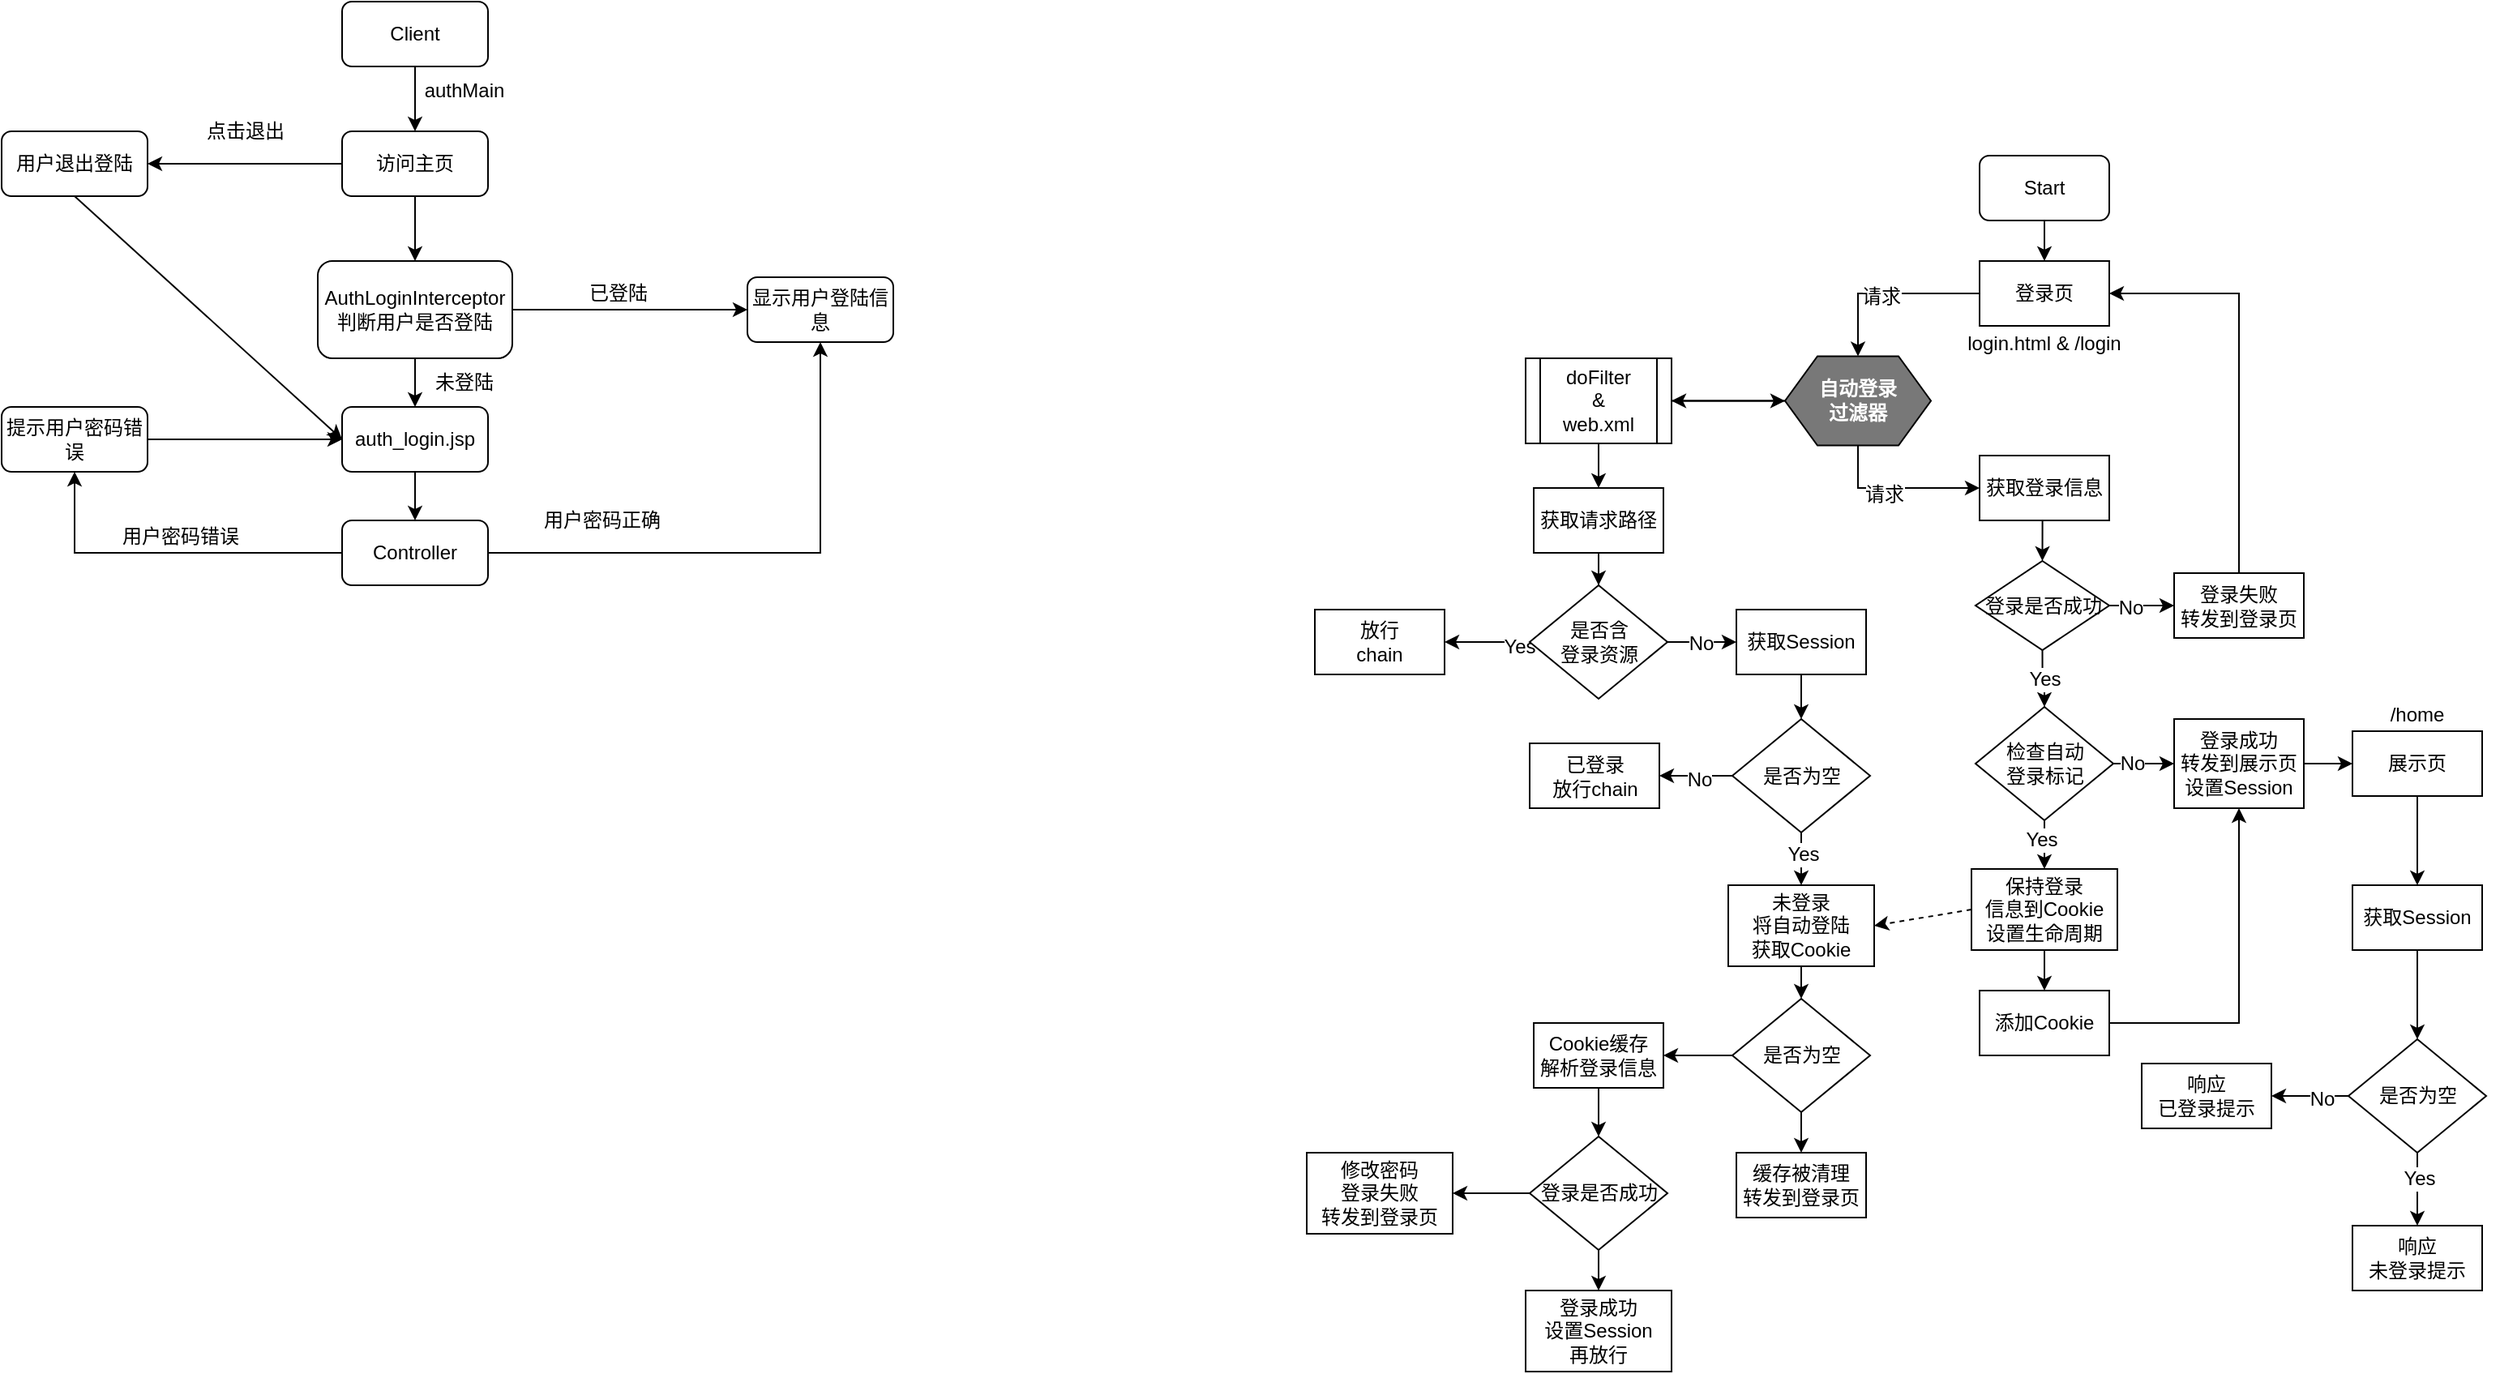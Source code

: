 <mxfile version="21.1.8" type="github">
  <diagram id="HWQkRQDPZLScs4eT8ZIz" name="第 1 页">
    <mxGraphModel dx="954" dy="503" grid="0" gridSize="10" guides="1" tooltips="1" connect="1" arrows="1" fold="1" page="1" pageScale="1" pageWidth="827" pageHeight="1169" background="#ffffff" math="0" shadow="0">
      <root>
        <mxCell id="0" />
        <mxCell id="1" parent="0" />
        <mxCell id="-SfgJxCNq3ycuIGkJws--3" style="edgeStyle=orthogonalEdgeStyle;rounded=0;orthogonalLoop=1;jettySize=auto;html=1;exitX=0.5;exitY=1;exitDx=0;exitDy=0;entryX=0.5;entryY=0;entryDx=0;entryDy=0;" parent="1" source="-SfgJxCNq3ycuIGkJws--1" target="-SfgJxCNq3ycuIGkJws--2" edge="1">
          <mxGeometry relative="1" as="geometry" />
        </mxCell>
        <mxCell id="-SfgJxCNq3ycuIGkJws--1" value="Client" style="rounded=1;whiteSpace=wrap;html=1;" parent="1" vertex="1">
          <mxGeometry x="350" y="40" width="90" height="40" as="geometry" />
        </mxCell>
        <mxCell id="-SfgJxCNq3ycuIGkJws--7" value="" style="edgeStyle=orthogonalEdgeStyle;rounded=0;orthogonalLoop=1;jettySize=auto;html=1;" parent="1" source="-SfgJxCNq3ycuIGkJws--2" target="-SfgJxCNq3ycuIGkJws--6" edge="1">
          <mxGeometry relative="1" as="geometry" />
        </mxCell>
        <mxCell id="-SfgJxCNq3ycuIGkJws--24" style="edgeStyle=orthogonalEdgeStyle;rounded=0;orthogonalLoop=1;jettySize=auto;html=1;exitX=0;exitY=0.5;exitDx=0;exitDy=0;" parent="1" source="-SfgJxCNq3ycuIGkJws--2" target="-SfgJxCNq3ycuIGkJws--23" edge="1">
          <mxGeometry relative="1" as="geometry" />
        </mxCell>
        <mxCell id="-SfgJxCNq3ycuIGkJws--2" value="访问主页" style="rounded=1;whiteSpace=wrap;html=1;" parent="1" vertex="1">
          <mxGeometry x="350" y="120" width="90" height="40" as="geometry" />
        </mxCell>
        <mxCell id="-SfgJxCNq3ycuIGkJws--4" value="authMain" style="text;html=1;align=center;verticalAlign=middle;resizable=0;points=[];autosize=1;strokeColor=none;fillColor=none;" parent="1" vertex="1">
          <mxGeometry x="390" y="80" width="70" height="30" as="geometry" />
        </mxCell>
        <mxCell id="-SfgJxCNq3ycuIGkJws--9" style="edgeStyle=orthogonalEdgeStyle;rounded=0;orthogonalLoop=1;jettySize=auto;html=1;exitX=0.5;exitY=1;exitDx=0;exitDy=0;" parent="1" source="-SfgJxCNq3ycuIGkJws--6" target="-SfgJxCNq3ycuIGkJws--8" edge="1">
          <mxGeometry relative="1" as="geometry" />
        </mxCell>
        <mxCell id="-SfgJxCNq3ycuIGkJws--11" style="edgeStyle=orthogonalEdgeStyle;rounded=0;orthogonalLoop=1;jettySize=auto;html=1;exitX=1;exitY=0.5;exitDx=0;exitDy=0;entryX=0;entryY=0.5;entryDx=0;entryDy=0;" parent="1" source="-SfgJxCNq3ycuIGkJws--6" target="-SfgJxCNq3ycuIGkJws--10" edge="1">
          <mxGeometry relative="1" as="geometry" />
        </mxCell>
        <mxCell id="-SfgJxCNq3ycuIGkJws--6" value="AuthLoginInterceptor&lt;br&gt;判断用户是否登陆" style="whiteSpace=wrap;html=1;rounded=1;" parent="1" vertex="1">
          <mxGeometry x="335" y="200" width="120" height="60" as="geometry" />
        </mxCell>
        <mxCell id="-SfgJxCNq3ycuIGkJws--18" style="edgeStyle=orthogonalEdgeStyle;rounded=0;orthogonalLoop=1;jettySize=auto;html=1;exitX=0.5;exitY=1;exitDx=0;exitDy=0;entryX=0.5;entryY=0;entryDx=0;entryDy=0;" parent="1" source="-SfgJxCNq3ycuIGkJws--8" target="-SfgJxCNq3ycuIGkJws--14" edge="1">
          <mxGeometry relative="1" as="geometry" />
        </mxCell>
        <mxCell id="-SfgJxCNq3ycuIGkJws--8" value="auth_login.jsp" style="rounded=1;whiteSpace=wrap;html=1;" parent="1" vertex="1">
          <mxGeometry x="350" y="290" width="90" height="40" as="geometry" />
        </mxCell>
        <mxCell id="-SfgJxCNq3ycuIGkJws--10" value="显示用户登陆信息" style="rounded=1;whiteSpace=wrap;html=1;" parent="1" vertex="1">
          <mxGeometry x="600" y="210" width="90" height="40" as="geometry" />
        </mxCell>
        <mxCell id="-SfgJxCNq3ycuIGkJws--12" value="已登陆" style="text;html=1;align=center;verticalAlign=middle;resizable=0;points=[];autosize=1;strokeColor=none;fillColor=none;" parent="1" vertex="1">
          <mxGeometry x="490" y="205" width="60" height="30" as="geometry" />
        </mxCell>
        <mxCell id="-SfgJxCNq3ycuIGkJws--13" value="未登陆" style="text;html=1;align=center;verticalAlign=middle;resizable=0;points=[];autosize=1;strokeColor=none;fillColor=none;" parent="1" vertex="1">
          <mxGeometry x="395" y="260" width="60" height="30" as="geometry" />
        </mxCell>
        <mxCell id="-SfgJxCNq3ycuIGkJws--15" style="edgeStyle=orthogonalEdgeStyle;rounded=0;orthogonalLoop=1;jettySize=auto;html=1;exitX=1;exitY=0.5;exitDx=0;exitDy=0;entryX=0.5;entryY=1;entryDx=0;entryDy=0;" parent="1" source="-SfgJxCNq3ycuIGkJws--14" target="-SfgJxCNq3ycuIGkJws--10" edge="1">
          <mxGeometry relative="1" as="geometry" />
        </mxCell>
        <mxCell id="-SfgJxCNq3ycuIGkJws--21" style="edgeStyle=orthogonalEdgeStyle;rounded=0;orthogonalLoop=1;jettySize=auto;html=1;exitX=0;exitY=0.5;exitDx=0;exitDy=0;entryX=0.5;entryY=1;entryDx=0;entryDy=0;" parent="1" source="-SfgJxCNq3ycuIGkJws--14" target="-SfgJxCNq3ycuIGkJws--19" edge="1">
          <mxGeometry relative="1" as="geometry" />
        </mxCell>
        <mxCell id="-SfgJxCNq3ycuIGkJws--14" value="Controller" style="rounded=1;whiteSpace=wrap;html=1;" parent="1" vertex="1">
          <mxGeometry x="350" y="360" width="90" height="40" as="geometry" />
        </mxCell>
        <mxCell id="-SfgJxCNq3ycuIGkJws--17" value="用户密码正确" style="text;html=1;align=center;verticalAlign=middle;resizable=0;points=[];autosize=1;strokeColor=none;fillColor=none;" parent="1" vertex="1">
          <mxGeometry x="460" y="345" width="100" height="30" as="geometry" />
        </mxCell>
        <mxCell id="-SfgJxCNq3ycuIGkJws--20" style="edgeStyle=orthogonalEdgeStyle;rounded=0;orthogonalLoop=1;jettySize=auto;html=1;exitX=1;exitY=0.5;exitDx=0;exitDy=0;" parent="1" source="-SfgJxCNq3ycuIGkJws--19" target="-SfgJxCNq3ycuIGkJws--8" edge="1">
          <mxGeometry relative="1" as="geometry" />
        </mxCell>
        <mxCell id="-SfgJxCNq3ycuIGkJws--19" value="提示用户密码错误" style="rounded=1;whiteSpace=wrap;html=1;" parent="1" vertex="1">
          <mxGeometry x="140" y="290" width="90" height="40" as="geometry" />
        </mxCell>
        <mxCell id="-SfgJxCNq3ycuIGkJws--22" value="用户密码错误" style="text;html=1;align=center;verticalAlign=middle;resizable=0;points=[];autosize=1;strokeColor=none;fillColor=none;" parent="1" vertex="1">
          <mxGeometry x="200" y="355" width="100" height="30" as="geometry" />
        </mxCell>
        <mxCell id="-SfgJxCNq3ycuIGkJws--27" style="rounded=0;orthogonalLoop=1;jettySize=auto;html=1;exitX=0.5;exitY=1;exitDx=0;exitDy=0;entryX=0;entryY=0.5;entryDx=0;entryDy=0;" parent="1" source="-SfgJxCNq3ycuIGkJws--23" target="-SfgJxCNq3ycuIGkJws--8" edge="1">
          <mxGeometry relative="1" as="geometry" />
        </mxCell>
        <mxCell id="-SfgJxCNq3ycuIGkJws--23" value="用户退出登陆" style="rounded=1;whiteSpace=wrap;html=1;" parent="1" vertex="1">
          <mxGeometry x="140" y="120" width="90" height="40" as="geometry" />
        </mxCell>
        <mxCell id="-SfgJxCNq3ycuIGkJws--25" value="点击退出" style="text;html=1;align=center;verticalAlign=middle;resizable=0;points=[];autosize=1;strokeColor=none;fillColor=none;" parent="1" vertex="1">
          <mxGeometry x="255" y="105" width="70" height="30" as="geometry" />
        </mxCell>
        <mxCell id="yj4NW-HGVDamJ-zAx53C-79" style="edgeStyle=orthogonalEdgeStyle;rounded=0;orthogonalLoop=1;jettySize=auto;html=1;exitX=0.5;exitY=1;exitDx=0;exitDy=0;entryX=0.5;entryY=0;entryDx=0;entryDy=0;fontFamily=Helvetica;fontSize=12;fontColor=default;startSize=30;" parent="1" source="yj4NW-HGVDamJ-zAx53C-2" target="yj4NW-HGVDamJ-zAx53C-4" edge="1">
          <mxGeometry relative="1" as="geometry" />
        </mxCell>
        <mxCell id="yj4NW-HGVDamJ-zAx53C-2" value="Start" style="rounded=1;whiteSpace=wrap;html=1;strokeColor=default;fontFamily=Helvetica;fontSize=12;fontColor=default;startSize=30;fillColor=default;" parent="1" vertex="1">
          <mxGeometry x="1360" y="135" width="80" height="40" as="geometry" />
        </mxCell>
        <mxCell id="yj4NW-HGVDamJ-zAx53C-7" style="edgeStyle=orthogonalEdgeStyle;rounded=0;orthogonalLoop=1;jettySize=auto;html=1;exitX=0;exitY=0.5;exitDx=0;exitDy=0;entryX=0.5;entryY=0;entryDx=0;entryDy=0;fontFamily=Helvetica;fontSize=12;fontColor=default;startSize=30;" parent="1" source="yj4NW-HGVDamJ-zAx53C-4" target="yj4NW-HGVDamJ-zAx53C-6" edge="1">
          <mxGeometry relative="1" as="geometry" />
        </mxCell>
        <mxCell id="yj4NW-HGVDamJ-zAx53C-8" value="请求" style="edgeLabel;html=1;align=center;verticalAlign=middle;resizable=0;points=[];fontSize=12;fontFamily=Helvetica;fontColor=default;" parent="yj4NW-HGVDamJ-zAx53C-7" vertex="1" connectable="0">
          <mxGeometry x="0.076" y="2" relative="1" as="geometry">
            <mxPoint as="offset" />
          </mxGeometry>
        </mxCell>
        <mxCell id="yj4NW-HGVDamJ-zAx53C-4" value="登录页" style="rounded=0;whiteSpace=wrap;html=1;strokeColor=default;fontFamily=Helvetica;fontSize=12;fontColor=default;startSize=30;fillColor=default;" parent="1" vertex="1">
          <mxGeometry x="1360" y="200" width="80" height="40" as="geometry" />
        </mxCell>
        <mxCell id="yj4NW-HGVDamJ-zAx53C-5" value="login.html &amp;amp; /login" style="text;html=1;strokeColor=none;fillColor=none;align=center;verticalAlign=middle;whiteSpace=wrap;rounded=0;fontSize=12;fontFamily=Helvetica;fontColor=default;" parent="1" vertex="1">
          <mxGeometry x="1350" y="241.25" width="100" height="20" as="geometry" />
        </mxCell>
        <mxCell id="yj4NW-HGVDamJ-zAx53C-10" style="edgeStyle=orthogonalEdgeStyle;rounded=0;orthogonalLoop=1;jettySize=auto;html=1;exitX=0.5;exitY=1;exitDx=0;exitDy=0;entryX=0;entryY=0.5;entryDx=0;entryDy=0;fontFamily=Helvetica;fontSize=12;fontColor=default;startSize=30;" parent="1" source="yj4NW-HGVDamJ-zAx53C-6" target="yj4NW-HGVDamJ-zAx53C-9" edge="1">
          <mxGeometry relative="1" as="geometry" />
        </mxCell>
        <mxCell id="yj4NW-HGVDamJ-zAx53C-11" value="请求" style="edgeLabel;html=1;align=center;verticalAlign=middle;resizable=0;points=[];fontSize=12;fontFamily=Helvetica;fontColor=default;" parent="yj4NW-HGVDamJ-zAx53C-10" vertex="1" connectable="0">
          <mxGeometry x="-0.169" y="-4" relative="1" as="geometry">
            <mxPoint as="offset" />
          </mxGeometry>
        </mxCell>
        <mxCell id="yj4NW-HGVDamJ-zAx53C-14" style="edgeStyle=orthogonalEdgeStyle;rounded=0;orthogonalLoop=1;jettySize=auto;html=1;exitX=0;exitY=0.5;exitDx=0;exitDy=0;entryX=1;entryY=0.5;entryDx=0;entryDy=0;fontFamily=Helvetica;fontSize=12;fontColor=default;startSize=30;" parent="1" source="yj4NW-HGVDamJ-zAx53C-6" target="yj4NW-HGVDamJ-zAx53C-12" edge="1">
          <mxGeometry relative="1" as="geometry" />
        </mxCell>
        <mxCell id="yj4NW-HGVDamJ-zAx53C-6" value="&lt;b&gt;&lt;font color=&quot;#ffffff&quot;&gt;自动登录&lt;br&gt;过滤器&lt;/font&gt;&lt;/b&gt;" style="shape=hexagon;perimeter=hexagonPerimeter2;whiteSpace=wrap;html=1;fixedSize=1;strokeColor=default;fontFamily=Helvetica;fontSize=12;fontColor=default;startSize=30;fillColor=#787878;" parent="1" vertex="1">
          <mxGeometry x="1240" y="258.75" width="90" height="55" as="geometry" />
        </mxCell>
        <mxCell id="yj4NW-HGVDamJ-zAx53C-22" style="edgeStyle=orthogonalEdgeStyle;rounded=0;orthogonalLoop=1;jettySize=auto;html=1;exitX=0.5;exitY=1;exitDx=0;exitDy=0;entryX=0.5;entryY=0;entryDx=0;entryDy=0;fontFamily=Helvetica;fontSize=12;fontColor=default;startSize=30;" parent="1" source="yj4NW-HGVDamJ-zAx53C-9" target="yj4NW-HGVDamJ-zAx53C-18" edge="1">
          <mxGeometry relative="1" as="geometry" />
        </mxCell>
        <mxCell id="yj4NW-HGVDamJ-zAx53C-9" value="获取登录信息" style="rounded=0;whiteSpace=wrap;html=1;strokeColor=default;fontFamily=Helvetica;fontSize=12;fontColor=default;startSize=30;fillColor=default;" parent="1" vertex="1">
          <mxGeometry x="1360" y="320" width="80" height="40" as="geometry" />
        </mxCell>
        <mxCell id="yj4NW-HGVDamJ-zAx53C-13" style="edgeStyle=orthogonalEdgeStyle;rounded=0;orthogonalLoop=1;jettySize=auto;html=1;exitX=1;exitY=0.5;exitDx=0;exitDy=0;fontFamily=Helvetica;fontSize=12;fontColor=default;startSize=30;" parent="1" source="yj4NW-HGVDamJ-zAx53C-12" target="yj4NW-HGVDamJ-zAx53C-6" edge="1">
          <mxGeometry relative="1" as="geometry" />
        </mxCell>
        <mxCell id="yj4NW-HGVDamJ-zAx53C-49" style="edgeStyle=orthogonalEdgeStyle;rounded=0;orthogonalLoop=1;jettySize=auto;html=1;exitX=0.5;exitY=1;exitDx=0;exitDy=0;entryX=0.5;entryY=0;entryDx=0;entryDy=0;fontFamily=Helvetica;fontSize=12;fontColor=default;startSize=30;" parent="1" source="yj4NW-HGVDamJ-zAx53C-12" target="yj4NW-HGVDamJ-zAx53C-15" edge="1">
          <mxGeometry relative="1" as="geometry" />
        </mxCell>
        <mxCell id="yj4NW-HGVDamJ-zAx53C-12" value="doFilter&lt;br&gt;&amp;amp;&lt;br&gt;web.xml" style="shape=process;whiteSpace=wrap;html=1;backgroundOutline=1;strokeColor=default;fontFamily=Helvetica;fontSize=12;fontColor=default;startSize=30;fillColor=default;" parent="1" vertex="1">
          <mxGeometry x="1080" y="260" width="90" height="52.5" as="geometry" />
        </mxCell>
        <mxCell id="yj4NW-HGVDamJ-zAx53C-50" style="edgeStyle=orthogonalEdgeStyle;rounded=0;orthogonalLoop=1;jettySize=auto;html=1;exitX=0.5;exitY=1;exitDx=0;exitDy=0;fontFamily=Helvetica;fontSize=12;fontColor=default;startSize=30;" parent="1" source="yj4NW-HGVDamJ-zAx53C-15" target="yj4NW-HGVDamJ-zAx53C-16" edge="1">
          <mxGeometry relative="1" as="geometry" />
        </mxCell>
        <mxCell id="yj4NW-HGVDamJ-zAx53C-15" value="获取请求路径" style="rounded=0;whiteSpace=wrap;html=1;strokeColor=default;fontFamily=Helvetica;fontSize=12;fontColor=default;startSize=30;fillColor=default;" parent="1" vertex="1">
          <mxGeometry x="1085" y="340" width="80" height="40" as="geometry" />
        </mxCell>
        <mxCell id="yj4NW-HGVDamJ-zAx53C-51" style="edgeStyle=orthogonalEdgeStyle;rounded=0;orthogonalLoop=1;jettySize=auto;html=1;exitX=0;exitY=0.5;exitDx=0;exitDy=0;fontFamily=Helvetica;fontSize=12;fontColor=default;startSize=30;" parent="1" source="yj4NW-HGVDamJ-zAx53C-16" target="yj4NW-HGVDamJ-zAx53C-17" edge="1">
          <mxGeometry relative="1" as="geometry" />
        </mxCell>
        <mxCell id="yj4NW-HGVDamJ-zAx53C-52" value="Yes" style="edgeLabel;html=1;align=center;verticalAlign=middle;resizable=0;points=[];fontSize=12;fontFamily=Helvetica;fontColor=default;" parent="yj4NW-HGVDamJ-zAx53C-51" vertex="1" connectable="0">
          <mxGeometry x="-0.74" relative="1" as="geometry">
            <mxPoint y="3" as="offset" />
          </mxGeometry>
        </mxCell>
        <mxCell id="yj4NW-HGVDamJ-zAx53C-54" style="edgeStyle=orthogonalEdgeStyle;rounded=0;orthogonalLoop=1;jettySize=auto;html=1;exitX=1;exitY=0.5;exitDx=0;exitDy=0;entryX=0;entryY=0.5;entryDx=0;entryDy=0;fontFamily=Helvetica;fontSize=12;fontColor=default;startSize=30;" parent="1" source="yj4NW-HGVDamJ-zAx53C-16" target="yj4NW-HGVDamJ-zAx53C-53" edge="1">
          <mxGeometry relative="1" as="geometry" />
        </mxCell>
        <mxCell id="yj4NW-HGVDamJ-zAx53C-55" value="No" style="edgeLabel;html=1;align=center;verticalAlign=middle;resizable=0;points=[];fontSize=12;fontFamily=Helvetica;fontColor=default;" parent="yj4NW-HGVDamJ-zAx53C-54" vertex="1" connectable="0">
          <mxGeometry x="-0.035" y="-1" relative="1" as="geometry">
            <mxPoint as="offset" />
          </mxGeometry>
        </mxCell>
        <mxCell id="yj4NW-HGVDamJ-zAx53C-16" value="是否含&lt;br&gt;登录资源" style="rhombus;whiteSpace=wrap;html=1;strokeColor=default;fontFamily=Helvetica;fontSize=12;fontColor=default;startSize=30;fillColor=default;" parent="1" vertex="1">
          <mxGeometry x="1082.5" y="400" width="85" height="70" as="geometry" />
        </mxCell>
        <mxCell id="yj4NW-HGVDamJ-zAx53C-17" value="放行&lt;br&gt;chain" style="rounded=0;whiteSpace=wrap;html=1;strokeColor=default;fontFamily=Helvetica;fontSize=12;fontColor=default;startSize=30;fillColor=default;" parent="1" vertex="1">
          <mxGeometry x="950" y="415" width="80" height="40" as="geometry" />
        </mxCell>
        <mxCell id="yj4NW-HGVDamJ-zAx53C-24" style="edgeStyle=orthogonalEdgeStyle;rounded=0;orthogonalLoop=1;jettySize=auto;html=1;exitX=1;exitY=0.5;exitDx=0;exitDy=0;fontFamily=Helvetica;fontSize=12;fontColor=default;startSize=30;" parent="1" source="yj4NW-HGVDamJ-zAx53C-18" target="yj4NW-HGVDamJ-zAx53C-23" edge="1">
          <mxGeometry relative="1" as="geometry" />
        </mxCell>
        <mxCell id="yj4NW-HGVDamJ-zAx53C-25" value="No" style="edgeLabel;html=1;align=center;verticalAlign=middle;resizable=0;points=[];fontSize=12;fontFamily=Helvetica;fontColor=default;" parent="yj4NW-HGVDamJ-zAx53C-24" vertex="1" connectable="0">
          <mxGeometry x="-0.365" relative="1" as="geometry">
            <mxPoint y="1" as="offset" />
          </mxGeometry>
        </mxCell>
        <mxCell id="yj4NW-HGVDamJ-zAx53C-27" style="edgeStyle=orthogonalEdgeStyle;rounded=0;orthogonalLoop=1;jettySize=auto;html=1;exitX=0.5;exitY=1;exitDx=0;exitDy=0;fontFamily=Helvetica;fontSize=12;fontColor=default;startSize=30;" parent="1" source="yj4NW-HGVDamJ-zAx53C-18" target="yj4NW-HGVDamJ-zAx53C-19" edge="1">
          <mxGeometry relative="1" as="geometry" />
        </mxCell>
        <mxCell id="yj4NW-HGVDamJ-zAx53C-28" value="Yes" style="edgeLabel;html=1;align=center;verticalAlign=middle;resizable=0;points=[];fontSize=12;fontFamily=Helvetica;fontColor=default;" parent="yj4NW-HGVDamJ-zAx53C-27" vertex="1" connectable="0">
          <mxGeometry x="0.364" y="1" relative="1" as="geometry">
            <mxPoint x="-1" y="-6" as="offset" />
          </mxGeometry>
        </mxCell>
        <mxCell id="yj4NW-HGVDamJ-zAx53C-18" value="登录是否成功" style="rhombus;whiteSpace=wrap;html=1;strokeColor=default;fontFamily=Helvetica;fontSize=12;fontColor=default;startSize=30;fillColor=default;" parent="1" vertex="1">
          <mxGeometry x="1357.5" y="385" width="82.5" height="55" as="geometry" />
        </mxCell>
        <mxCell id="yj4NW-HGVDamJ-zAx53C-30" style="edgeStyle=orthogonalEdgeStyle;rounded=0;orthogonalLoop=1;jettySize=auto;html=1;exitX=1;exitY=0.5;exitDx=0;exitDy=0;entryX=0;entryY=0.5;entryDx=0;entryDy=0;fontFamily=Helvetica;fontSize=12;fontColor=default;startSize=30;" parent="1" source="yj4NW-HGVDamJ-zAx53C-19" target="yj4NW-HGVDamJ-zAx53C-29" edge="1">
          <mxGeometry relative="1" as="geometry" />
        </mxCell>
        <mxCell id="yj4NW-HGVDamJ-zAx53C-31" value="No" style="edgeLabel;html=1;align=center;verticalAlign=middle;resizable=0;points=[];fontSize=12;fontFamily=Helvetica;fontColor=default;" parent="yj4NW-HGVDamJ-zAx53C-30" vertex="1" connectable="0">
          <mxGeometry x="-0.391" y="-1" relative="1" as="geometry">
            <mxPoint y="-1" as="offset" />
          </mxGeometry>
        </mxCell>
        <mxCell id="yj4NW-HGVDamJ-zAx53C-35" style="edgeStyle=orthogonalEdgeStyle;rounded=0;orthogonalLoop=1;jettySize=auto;html=1;exitX=0.5;exitY=1;exitDx=0;exitDy=0;fontFamily=Helvetica;fontSize=12;fontColor=default;startSize=30;" parent="1" source="yj4NW-HGVDamJ-zAx53C-19" target="yj4NW-HGVDamJ-zAx53C-20" edge="1">
          <mxGeometry relative="1" as="geometry" />
        </mxCell>
        <mxCell id="yj4NW-HGVDamJ-zAx53C-36" value="Yes" style="edgeLabel;html=1;align=center;verticalAlign=middle;resizable=0;points=[];fontSize=12;fontFamily=Helvetica;fontColor=default;" parent="yj4NW-HGVDamJ-zAx53C-35" vertex="1" connectable="0">
          <mxGeometry x="-0.54" y="-2" relative="1" as="geometry">
            <mxPoint as="offset" />
          </mxGeometry>
        </mxCell>
        <mxCell id="yj4NW-HGVDamJ-zAx53C-19" value="检查自动&lt;br&gt;登录标记" style="rhombus;whiteSpace=wrap;html=1;strokeColor=default;fontFamily=Helvetica;fontSize=12;fontColor=default;startSize=30;fillColor=default;" parent="1" vertex="1">
          <mxGeometry x="1357.5" y="475" width="85" height="70" as="geometry" />
        </mxCell>
        <mxCell id="yj4NW-HGVDamJ-zAx53C-37" style="edgeStyle=orthogonalEdgeStyle;rounded=0;orthogonalLoop=1;jettySize=auto;html=1;exitX=0.5;exitY=1;exitDx=0;exitDy=0;entryX=0.5;entryY=0;entryDx=0;entryDy=0;fontFamily=Helvetica;fontSize=12;fontColor=default;startSize=30;" parent="1" source="yj4NW-HGVDamJ-zAx53C-20" target="yj4NW-HGVDamJ-zAx53C-21" edge="1">
          <mxGeometry relative="1" as="geometry" />
        </mxCell>
        <mxCell id="yj4NW-HGVDamJ-zAx53C-84" style="rounded=0;orthogonalLoop=1;jettySize=auto;html=1;exitX=0;exitY=0.5;exitDx=0;exitDy=0;entryX=1;entryY=0.5;entryDx=0;entryDy=0;fontFamily=Helvetica;fontSize=12;fontColor=default;startSize=30;dashed=1;" parent="1" source="yj4NW-HGVDamJ-zAx53C-20" target="yj4NW-HGVDamJ-zAx53C-61" edge="1">
          <mxGeometry relative="1" as="geometry" />
        </mxCell>
        <mxCell id="yj4NW-HGVDamJ-zAx53C-20" value="保持登录&lt;br&gt;信息到Cookie&lt;br&gt;设置生命周期" style="rounded=0;whiteSpace=wrap;html=1;strokeColor=default;fontFamily=Helvetica;fontSize=12;fontColor=default;startSize=30;fillColor=default;" parent="1" vertex="1">
          <mxGeometry x="1355" y="575" width="90" height="50" as="geometry" />
        </mxCell>
        <mxCell id="yj4NW-HGVDamJ-zAx53C-38" style="edgeStyle=orthogonalEdgeStyle;rounded=0;orthogonalLoop=1;jettySize=auto;html=1;exitX=1;exitY=0.5;exitDx=0;exitDy=0;entryX=0.5;entryY=1;entryDx=0;entryDy=0;fontFamily=Helvetica;fontSize=12;fontColor=default;startSize=30;" parent="1" source="yj4NW-HGVDamJ-zAx53C-21" target="yj4NW-HGVDamJ-zAx53C-29" edge="1">
          <mxGeometry relative="1" as="geometry" />
        </mxCell>
        <mxCell id="yj4NW-HGVDamJ-zAx53C-21" value="添加Cookie" style="rounded=0;whiteSpace=wrap;html=1;strokeColor=default;fontFamily=Helvetica;fontSize=12;fontColor=default;startSize=30;fillColor=default;" parent="1" vertex="1">
          <mxGeometry x="1360" y="650" width="80" height="40" as="geometry" />
        </mxCell>
        <mxCell id="yj4NW-HGVDamJ-zAx53C-26" style="edgeStyle=orthogonalEdgeStyle;rounded=0;orthogonalLoop=1;jettySize=auto;html=1;exitX=0.5;exitY=0;exitDx=0;exitDy=0;entryX=1;entryY=0.5;entryDx=0;entryDy=0;fontFamily=Helvetica;fontSize=12;fontColor=default;startSize=30;" parent="1" source="yj4NW-HGVDamJ-zAx53C-23" target="yj4NW-HGVDamJ-zAx53C-4" edge="1">
          <mxGeometry relative="1" as="geometry" />
        </mxCell>
        <mxCell id="yj4NW-HGVDamJ-zAx53C-23" value="登录失败&lt;br&gt;转发到登录页" style="rounded=0;whiteSpace=wrap;html=1;strokeColor=default;fontFamily=Helvetica;fontSize=12;fontColor=default;startSize=30;fillColor=default;" parent="1" vertex="1">
          <mxGeometry x="1480" y="392.5" width="80" height="40" as="geometry" />
        </mxCell>
        <mxCell id="yj4NW-HGVDamJ-zAx53C-33" style="edgeStyle=orthogonalEdgeStyle;rounded=0;orthogonalLoop=1;jettySize=auto;html=1;exitX=1;exitY=0.5;exitDx=0;exitDy=0;entryX=0;entryY=0.5;entryDx=0;entryDy=0;fontFamily=Helvetica;fontSize=12;fontColor=default;startSize=30;" parent="1" source="yj4NW-HGVDamJ-zAx53C-29" target="yj4NW-HGVDamJ-zAx53C-32" edge="1">
          <mxGeometry relative="1" as="geometry" />
        </mxCell>
        <mxCell id="yj4NW-HGVDamJ-zAx53C-29" value="登录成功&lt;br&gt;转发到展示页&lt;br&gt;设置Session" style="rounded=0;whiteSpace=wrap;html=1;strokeColor=default;fontFamily=Helvetica;fontSize=12;fontColor=default;startSize=30;fillColor=default;" parent="1" vertex="1">
          <mxGeometry x="1480" y="482.5" width="80" height="55" as="geometry" />
        </mxCell>
        <mxCell id="yj4NW-HGVDamJ-zAx53C-40" style="edgeStyle=orthogonalEdgeStyle;rounded=0;orthogonalLoop=1;jettySize=auto;html=1;exitX=0.5;exitY=1;exitDx=0;exitDy=0;entryX=0.5;entryY=0;entryDx=0;entryDy=0;fontFamily=Helvetica;fontSize=12;fontColor=default;startSize=30;" parent="1" source="yj4NW-HGVDamJ-zAx53C-32" target="yj4NW-HGVDamJ-zAx53C-39" edge="1">
          <mxGeometry relative="1" as="geometry" />
        </mxCell>
        <mxCell id="yj4NW-HGVDamJ-zAx53C-32" value="展示页" style="rounded=0;whiteSpace=wrap;html=1;strokeColor=default;fontFamily=Helvetica;fontSize=12;fontColor=default;startSize=30;fillColor=default;" parent="1" vertex="1">
          <mxGeometry x="1590" y="490" width="80" height="40" as="geometry" />
        </mxCell>
        <mxCell id="yj4NW-HGVDamJ-zAx53C-34" value="/home" style="text;html=1;strokeColor=none;fillColor=none;align=center;verticalAlign=middle;whiteSpace=wrap;rounded=0;fontSize=12;fontFamily=Helvetica;fontColor=default;" parent="1" vertex="1">
          <mxGeometry x="1580" y="470" width="100" height="20" as="geometry" />
        </mxCell>
        <mxCell id="yj4NW-HGVDamJ-zAx53C-44" style="edgeStyle=orthogonalEdgeStyle;rounded=0;orthogonalLoop=1;jettySize=auto;html=1;exitX=0.5;exitY=1;exitDx=0;exitDy=0;entryX=0.5;entryY=0;entryDx=0;entryDy=0;fontFamily=Helvetica;fontSize=12;fontColor=default;startSize=30;" parent="1" source="yj4NW-HGVDamJ-zAx53C-39" target="yj4NW-HGVDamJ-zAx53C-41" edge="1">
          <mxGeometry relative="1" as="geometry" />
        </mxCell>
        <mxCell id="yj4NW-HGVDamJ-zAx53C-39" value="获取Session" style="rounded=0;whiteSpace=wrap;html=1;strokeColor=default;fontFamily=Helvetica;fontSize=12;fontColor=default;startSize=30;fillColor=default;" parent="1" vertex="1">
          <mxGeometry x="1590" y="585" width="80" height="40" as="geometry" />
        </mxCell>
        <mxCell id="yj4NW-HGVDamJ-zAx53C-45" style="edgeStyle=orthogonalEdgeStyle;rounded=0;orthogonalLoop=1;jettySize=auto;html=1;exitX=0.5;exitY=1;exitDx=0;exitDy=0;entryX=0.5;entryY=0;entryDx=0;entryDy=0;fontFamily=Helvetica;fontSize=12;fontColor=default;startSize=30;" parent="1" source="yj4NW-HGVDamJ-zAx53C-41" target="yj4NW-HGVDamJ-zAx53C-42" edge="1">
          <mxGeometry relative="1" as="geometry" />
        </mxCell>
        <mxCell id="yj4NW-HGVDamJ-zAx53C-47" value="Yes" style="edgeLabel;html=1;align=center;verticalAlign=middle;resizable=0;points=[];fontSize=12;fontFamily=Helvetica;fontColor=default;" parent="yj4NW-HGVDamJ-zAx53C-45" vertex="1" connectable="0">
          <mxGeometry x="-0.286" y="1" relative="1" as="geometry">
            <mxPoint as="offset" />
          </mxGeometry>
        </mxCell>
        <mxCell id="yj4NW-HGVDamJ-zAx53C-46" style="edgeStyle=orthogonalEdgeStyle;rounded=0;orthogonalLoop=1;jettySize=auto;html=1;exitX=0;exitY=0.5;exitDx=0;exitDy=0;fontFamily=Helvetica;fontSize=12;fontColor=default;startSize=30;" parent="1" source="yj4NW-HGVDamJ-zAx53C-41" target="yj4NW-HGVDamJ-zAx53C-43" edge="1">
          <mxGeometry relative="1" as="geometry" />
        </mxCell>
        <mxCell id="yj4NW-HGVDamJ-zAx53C-48" value="No" style="edgeLabel;html=1;align=center;verticalAlign=middle;resizable=0;points=[];fontSize=12;fontFamily=Helvetica;fontColor=default;" parent="yj4NW-HGVDamJ-zAx53C-46" vertex="1" connectable="0">
          <mxGeometry x="-0.263" y="1" relative="1" as="geometry">
            <mxPoint x="1" y="1" as="offset" />
          </mxGeometry>
        </mxCell>
        <mxCell id="yj4NW-HGVDamJ-zAx53C-41" value="是否为空" style="rhombus;whiteSpace=wrap;html=1;strokeColor=default;fontFamily=Helvetica;fontSize=12;fontColor=default;startSize=30;fillColor=default;" parent="1" vertex="1">
          <mxGeometry x="1587.5" y="680" width="85" height="70" as="geometry" />
        </mxCell>
        <mxCell id="yj4NW-HGVDamJ-zAx53C-42" value="响应&lt;br&gt;未登录提示" style="rounded=0;whiteSpace=wrap;html=1;strokeColor=default;fontFamily=Helvetica;fontSize=12;fontColor=default;startSize=30;fillColor=default;" parent="1" vertex="1">
          <mxGeometry x="1590" y="795" width="80" height="40" as="geometry" />
        </mxCell>
        <mxCell id="yj4NW-HGVDamJ-zAx53C-43" value="响应&lt;br&gt;已登录提示" style="rounded=0;whiteSpace=wrap;html=1;strokeColor=default;fontFamily=Helvetica;fontSize=12;fontColor=default;startSize=30;fillColor=default;" parent="1" vertex="1">
          <mxGeometry x="1460" y="695" width="80" height="40" as="geometry" />
        </mxCell>
        <mxCell id="yj4NW-HGVDamJ-zAx53C-57" style="edgeStyle=orthogonalEdgeStyle;rounded=0;orthogonalLoop=1;jettySize=auto;html=1;exitX=0.5;exitY=1;exitDx=0;exitDy=0;entryX=0.5;entryY=0;entryDx=0;entryDy=0;fontFamily=Helvetica;fontSize=12;fontColor=default;startSize=30;" parent="1" source="yj4NW-HGVDamJ-zAx53C-53" target="yj4NW-HGVDamJ-zAx53C-56" edge="1">
          <mxGeometry relative="1" as="geometry" />
        </mxCell>
        <mxCell id="yj4NW-HGVDamJ-zAx53C-53" value="获取Session" style="rounded=0;whiteSpace=wrap;html=1;strokeColor=default;fontFamily=Helvetica;fontSize=12;fontColor=default;startSize=30;fillColor=default;" parent="1" vertex="1">
          <mxGeometry x="1210" y="415" width="80" height="40" as="geometry" />
        </mxCell>
        <mxCell id="yj4NW-HGVDamJ-zAx53C-59" style="edgeStyle=orthogonalEdgeStyle;rounded=0;orthogonalLoop=1;jettySize=auto;html=1;exitX=0;exitY=0.5;exitDx=0;exitDy=0;entryX=1;entryY=0.5;entryDx=0;entryDy=0;fontFamily=Helvetica;fontSize=12;fontColor=default;startSize=30;" parent="1" source="yj4NW-HGVDamJ-zAx53C-56" target="yj4NW-HGVDamJ-zAx53C-58" edge="1">
          <mxGeometry relative="1" as="geometry" />
        </mxCell>
        <mxCell id="yj4NW-HGVDamJ-zAx53C-60" value="No" style="edgeLabel;html=1;align=center;verticalAlign=middle;resizable=0;points=[];fontSize=12;fontFamily=Helvetica;fontColor=default;" parent="yj4NW-HGVDamJ-zAx53C-59" vertex="1" connectable="0">
          <mxGeometry x="-0.013" y="2" relative="1" as="geometry">
            <mxPoint x="1" as="offset" />
          </mxGeometry>
        </mxCell>
        <mxCell id="yj4NW-HGVDamJ-zAx53C-65" style="edgeStyle=orthogonalEdgeStyle;rounded=0;orthogonalLoop=1;jettySize=auto;html=1;exitX=0.5;exitY=1;exitDx=0;exitDy=0;fontFamily=Helvetica;fontSize=12;fontColor=default;startSize=30;" parent="1" source="yj4NW-HGVDamJ-zAx53C-56" target="yj4NW-HGVDamJ-zAx53C-61" edge="1">
          <mxGeometry relative="1" as="geometry" />
        </mxCell>
        <mxCell id="yj4NW-HGVDamJ-zAx53C-66" value="Yes" style="edgeLabel;html=1;align=center;verticalAlign=middle;resizable=0;points=[];fontSize=12;fontFamily=Helvetica;fontColor=default;" parent="yj4NW-HGVDamJ-zAx53C-65" vertex="1" connectable="0">
          <mxGeometry x="-0.444" y="1" relative="1" as="geometry">
            <mxPoint as="offset" />
          </mxGeometry>
        </mxCell>
        <mxCell id="yj4NW-HGVDamJ-zAx53C-56" value="是否为空" style="rhombus;whiteSpace=wrap;html=1;strokeColor=default;fontFamily=Helvetica;fontSize=12;fontColor=default;startSize=30;fillColor=default;" parent="1" vertex="1">
          <mxGeometry x="1207.5" y="482.5" width="85" height="70" as="geometry" />
        </mxCell>
        <mxCell id="yj4NW-HGVDamJ-zAx53C-58" value="已登录&lt;br&gt;放行chain" style="rounded=0;whiteSpace=wrap;html=1;strokeColor=default;fontFamily=Helvetica;fontSize=12;fontColor=default;startSize=30;fillColor=default;" parent="1" vertex="1">
          <mxGeometry x="1082.5" y="497.5" width="80" height="40" as="geometry" />
        </mxCell>
        <mxCell id="yj4NW-HGVDamJ-zAx53C-68" style="edgeStyle=orthogonalEdgeStyle;rounded=0;orthogonalLoop=1;jettySize=auto;html=1;exitX=0.5;exitY=1;exitDx=0;exitDy=0;entryX=0.5;entryY=0;entryDx=0;entryDy=0;fontFamily=Helvetica;fontSize=12;fontColor=default;startSize=30;" parent="1" source="yj4NW-HGVDamJ-zAx53C-61" target="yj4NW-HGVDamJ-zAx53C-67" edge="1">
          <mxGeometry relative="1" as="geometry" />
        </mxCell>
        <mxCell id="yj4NW-HGVDamJ-zAx53C-61" value="未登录&lt;br&gt;将自动登陆&lt;br&gt;获取Cookie" style="rounded=0;whiteSpace=wrap;html=1;strokeColor=default;fontFamily=Helvetica;fontSize=12;fontColor=default;startSize=30;fillColor=default;" parent="1" vertex="1">
          <mxGeometry x="1205" y="585" width="90" height="50" as="geometry" />
        </mxCell>
        <mxCell id="yj4NW-HGVDamJ-zAx53C-71" style="edgeStyle=orthogonalEdgeStyle;rounded=0;orthogonalLoop=1;jettySize=auto;html=1;exitX=0.5;exitY=1;exitDx=0;exitDy=0;entryX=0.5;entryY=0;entryDx=0;entryDy=0;fontFamily=Helvetica;fontSize=12;fontColor=default;startSize=30;" parent="1" source="yj4NW-HGVDamJ-zAx53C-67" target="yj4NW-HGVDamJ-zAx53C-70" edge="1">
          <mxGeometry relative="1" as="geometry" />
        </mxCell>
        <mxCell id="yj4NW-HGVDamJ-zAx53C-72" style="edgeStyle=orthogonalEdgeStyle;rounded=0;orthogonalLoop=1;jettySize=auto;html=1;exitX=0;exitY=0.5;exitDx=0;exitDy=0;entryX=1;entryY=0.5;entryDx=0;entryDy=0;fontFamily=Helvetica;fontSize=12;fontColor=default;startSize=30;" parent="1" source="yj4NW-HGVDamJ-zAx53C-67" target="yj4NW-HGVDamJ-zAx53C-69" edge="1">
          <mxGeometry relative="1" as="geometry" />
        </mxCell>
        <mxCell id="yj4NW-HGVDamJ-zAx53C-67" value="是否为空" style="rhombus;whiteSpace=wrap;html=1;strokeColor=default;fontFamily=Helvetica;fontSize=12;fontColor=default;startSize=30;fillColor=default;" parent="1" vertex="1">
          <mxGeometry x="1207.5" y="655" width="85" height="70" as="geometry" />
        </mxCell>
        <mxCell id="yj4NW-HGVDamJ-zAx53C-74" style="edgeStyle=orthogonalEdgeStyle;rounded=0;orthogonalLoop=1;jettySize=auto;html=1;exitX=0.5;exitY=1;exitDx=0;exitDy=0;entryX=0.5;entryY=0;entryDx=0;entryDy=0;fontFamily=Helvetica;fontSize=12;fontColor=default;startSize=30;" parent="1" source="yj4NW-HGVDamJ-zAx53C-69" target="yj4NW-HGVDamJ-zAx53C-73" edge="1">
          <mxGeometry relative="1" as="geometry" />
        </mxCell>
        <mxCell id="yj4NW-HGVDamJ-zAx53C-69" value="Cookie缓存&lt;br&gt;解析登录信息" style="rounded=0;whiteSpace=wrap;html=1;strokeColor=default;fontFamily=Helvetica;fontSize=12;fontColor=default;startSize=30;fillColor=default;" parent="1" vertex="1">
          <mxGeometry x="1085" y="670" width="80" height="40" as="geometry" />
        </mxCell>
        <mxCell id="yj4NW-HGVDamJ-zAx53C-70" value="缓存被清理&lt;br&gt;转发到登录页" style="rounded=0;whiteSpace=wrap;html=1;strokeColor=default;fontFamily=Helvetica;fontSize=12;fontColor=default;startSize=30;fillColor=default;" parent="1" vertex="1">
          <mxGeometry x="1210" y="750" width="80" height="40" as="geometry" />
        </mxCell>
        <mxCell id="yj4NW-HGVDamJ-zAx53C-76" style="edgeStyle=orthogonalEdgeStyle;rounded=0;orthogonalLoop=1;jettySize=auto;html=1;exitX=0.5;exitY=1;exitDx=0;exitDy=0;entryX=0.5;entryY=0;entryDx=0;entryDy=0;fontFamily=Helvetica;fontSize=12;fontColor=default;startSize=30;" parent="1" source="yj4NW-HGVDamJ-zAx53C-73" target="yj4NW-HGVDamJ-zAx53C-75" edge="1">
          <mxGeometry relative="1" as="geometry" />
        </mxCell>
        <mxCell id="yj4NW-HGVDamJ-zAx53C-78" style="edgeStyle=orthogonalEdgeStyle;rounded=0;orthogonalLoop=1;jettySize=auto;html=1;exitX=0;exitY=0.5;exitDx=0;exitDy=0;fontFamily=Helvetica;fontSize=12;fontColor=default;startSize=30;entryX=1;entryY=0.5;entryDx=0;entryDy=0;" parent="1" source="yj4NW-HGVDamJ-zAx53C-73" target="yj4NW-HGVDamJ-zAx53C-77" edge="1">
          <mxGeometry relative="1" as="geometry">
            <mxPoint x="1190" y="795" as="targetPoint" />
          </mxGeometry>
        </mxCell>
        <mxCell id="yj4NW-HGVDamJ-zAx53C-73" value="登录是否成功" style="rhombus;whiteSpace=wrap;html=1;strokeColor=default;fontFamily=Helvetica;fontSize=12;fontColor=default;startSize=30;fillColor=default;" parent="1" vertex="1">
          <mxGeometry x="1082.5" y="740" width="85" height="70" as="geometry" />
        </mxCell>
        <mxCell id="yj4NW-HGVDamJ-zAx53C-75" value="登录成功&lt;br&gt;设置Session&lt;br&gt;再放行" style="rounded=0;whiteSpace=wrap;html=1;strokeColor=default;fontFamily=Helvetica;fontSize=12;fontColor=default;startSize=30;fillColor=default;" parent="1" vertex="1">
          <mxGeometry x="1080" y="835" width="90" height="50" as="geometry" />
        </mxCell>
        <mxCell id="yj4NW-HGVDamJ-zAx53C-77" value="修改密码&lt;br&gt;登录失败&lt;br&gt;转发到登录页" style="rounded=0;whiteSpace=wrap;html=1;strokeColor=default;fontFamily=Helvetica;fontSize=12;fontColor=default;startSize=30;fillColor=default;" parent="1" vertex="1">
          <mxGeometry x="945" y="750" width="90" height="50" as="geometry" />
        </mxCell>
      </root>
    </mxGraphModel>
  </diagram>
</mxfile>
